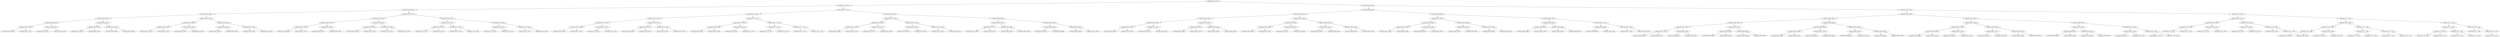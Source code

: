 digraph G{
1628456772 [label="Node{data=[6811, 6811]}"]
1628456772 -> 1128941378
1128941378 [label="Node{data=[6747, 6747]}"]
1128941378 -> 1853682691
1853682691 [label="Node{data=[6629, 6629]}"]
1853682691 -> 1641633206
1641633206 [label="Node{data=[6509, 6509]}"]
1641633206 -> 42992814
42992814 [label="Node{data=[6501, 6501]}"]
42992814 -> 334574569
334574569 [label="Node{data=[6466, 6466]}"]
334574569 -> 446959992
446959992 [label="Node{data=[6413, 6413]}"]
446959992 -> 838566783
838566783 [label="Node{data=[6398, 6398]}"]
446959992 -> 860636314
860636314 [label="Node{data=[6441, 6441]}"]
334574569 -> 691558241
691558241 [label="Node{data=[6499, 6499]}"]
691558241 -> 321760495
321760495 [label="Node{data=[6479, 6479]}"]
691558241 -> 2116040078
2116040078 [label="Node{data=[6500, 6500]}"]
42992814 -> 790222404
790222404 [label="Node{data=[6505, 6505]}"]
790222404 -> 1148264345
1148264345 [label="Node{data=[6503, 6503]}"]
1148264345 -> 977635628
977635628 [label="Node{data=[6502, 6502]}"]
1148264345 -> 1161185199
1161185199 [label="Node{data=[6504, 6504]}"]
790222404 -> 620495547
620495547 [label="Node{data=[6507, 6507]}"]
620495547 -> 1757236330
1757236330 [label="Node{data=[6506, 6506]}"]
620495547 -> 2124915896
2124915896 [label="Node{data=[6508, 6508]}"]
1641633206 -> 165388284
165388284 [label="Node{data=[6621, 6621]}"]
165388284 -> 1299623334
1299623334 [label="Node{data=[6531, 6531]}"]
1299623334 -> 1328178814
1328178814 [label="Node{data=[6511, 6511]}"]
1328178814 -> 216766791
216766791 [label="Node{data=[6510, 6510]}"]
1328178814 -> 1494930265
1494930265 [label="Node{data=[6512, 6512]}"]
1299623334 -> 569990721
569990721 [label="Node{data=[6619, 6619]}"]
569990721 -> 1031587222
1031587222 [label="Node{data=[6589, 6589]}"]
569990721 -> 1837974239
1837974239 [label="Node{data=[6620, 6620]}"]
165388284 -> 1652737068
1652737068 [label="Node{data=[6625, 6625]}"]
1652737068 -> 165844331
165844331 [label="Node{data=[6623, 6623]}"]
165844331 -> 1382658484
1382658484 [label="Node{data=[6622, 6622]}"]
165844331 -> 1433766556
1433766556 [label="Node{data=[6624, 6624]}"]
1652737068 -> 564299706
564299706 [label="Node{data=[6627, 6627]}"]
564299706 -> 1022756648
1022756648 [label="Node{data=[6626, 6626]}"]
564299706 -> 596505875
596505875 [label="Node{data=[6628, 6628]}"]
1853682691 -> 1515563668
1515563668 [label="Node{data=[6731, 6731]}"]
1515563668 -> 1879009587
1879009587 [label="Node{data=[6637, 6637]}"]
1879009587 -> 1673325731
1673325731 [label="Node{data=[6633, 6633]}"]
1673325731 -> 794146986
794146986 [label="Node{data=[6631, 6631]}"]
794146986 -> 1487124190
1487124190 [label="Node{data=[6630, 6630]}"]
794146986 -> 1283582472
1283582472 [label="Node{data=[6632, 6632]}"]
1673325731 -> 1214041807
1214041807 [label="Node{data=[6635, 6635]}"]
1214041807 -> 1246674822
1246674822 [label="Node{data=[6634, 6634]}"]
1214041807 -> 262075735
262075735 [label="Node{data=[6636, 6636]}"]
1879009587 -> 1275891462
1275891462 [label="Node{data=[6694, 6694]}"]
1275891462 -> 1653086974
1653086974 [label="Node{data=[6639, 6639]}"]
1653086974 -> 1569012646
1569012646 [label="Node{data=[6638, 6638]}"]
1653086974 -> 625559820
625559820 [label="Node{data=[6676, 6676]}"]
1275891462 -> 219518492
219518492 [label="Node{data=[6729, 6729]}"]
219518492 -> 803746474
803746474 [label="Node{data=[6728, 6728]}"]
219518492 -> 1539597562
1539597562 [label="Node{data=[6730, 6730]}"]
1515563668 -> 875186087
875186087 [label="Node{data=[6739, 6739]}"]
875186087 -> 363758152
363758152 [label="Node{data=[6735, 6735]}"]
363758152 -> 2076020533
2076020533 [label="Node{data=[6733, 6733]}"]
2076020533 -> 52872972
52872972 [label="Node{data=[6732, 6732]}"]
2076020533 -> 1708638128
1708638128 [label="Node{data=[6734, 6734]}"]
363758152 -> 76205440
76205440 [label="Node{data=[6737, 6737]}"]
76205440 -> 324615683
324615683 [label="Node{data=[6736, 6736]}"]
76205440 -> 653432259
653432259 [label="Node{data=[6738, 6738]}"]
875186087 -> 2113963154
2113963154 [label="Node{data=[6743, 6743]}"]
2113963154 -> 741650463
741650463 [label="Node{data=[6741, 6741]}"]
741650463 -> 1992768188
1992768188 [label="Node{data=[6740, 6740]}"]
741650463 -> 1143596330
1143596330 [label="Node{data=[6742, 6742]}"]
2113963154 -> 1056427305
1056427305 [label="Node{data=[6745, 6745]}"]
1056427305 -> 935999136
935999136 [label="Node{data=[6744, 6744]}"]
1056427305 -> 2023221311
2023221311 [label="Node{data=[6746, 6746]}"]
1128941378 -> 1931231922
1931231922 [label="Node{data=[6779, 6779]}"]
1931231922 -> 1929533309
1929533309 [label="Node{data=[6763, 6763]}"]
1929533309 -> 362479755
362479755 [label="Node{data=[6755, 6755]}"]
362479755 -> 1376437271
1376437271 [label="Node{data=[6751, 6751]}"]
1376437271 -> 1133647158
1133647158 [label="Node{data=[6749, 6749]}"]
1133647158 -> 583666566
583666566 [label="Node{data=[6748, 6748]}"]
1133647158 -> 1872283660
1872283660 [label="Node{data=[6750, 6750]}"]
1376437271 -> 1807123348
1807123348 [label="Node{data=[6753, 6753]}"]
1807123348 -> 954073201
954073201 [label="Node{data=[6752, 6752]}"]
1807123348 -> 1245362903
1245362903 [label="Node{data=[6754, 6754]}"]
362479755 -> 1674302260
1674302260 [label="Node{data=[6759, 6759]}"]
1674302260 -> 1010714362
1010714362 [label="Node{data=[6757, 6757]}"]
1010714362 -> 1957364868
1957364868 [label="Node{data=[6756, 6756]}"]
1010714362 -> 1800991940
1800991940 [label="Node{data=[6758, 6758]}"]
1674302260 -> 1454885096
1454885096 [label="Node{data=[6761, 6761]}"]
1454885096 -> 418405714
418405714 [label="Node{data=[6760, 6760]}"]
1454885096 -> 886306284
886306284 [label="Node{data=[6762, 6762]}"]
1929533309 -> 402770278
402770278 [label="Node{data=[6771, 6771]}"]
402770278 -> 1880728070
1880728070 [label="Node{data=[6767, 6767]}"]
1880728070 -> 1788443546
1788443546 [label="Node{data=[6765, 6765]}"]
1788443546 -> 1104056240
1104056240 [label="Node{data=[6764, 6764]}"]
1788443546 -> 1460806678
1460806678 [label="Node{data=[6766, 6766]}"]
1880728070 -> 1789310304
1789310304 [label="Node{data=[6769, 6769]}"]
1789310304 -> 1271023109
1271023109 [label="Node{data=[6768, 6768]}"]
1789310304 -> 2126832578
2126832578 [label="Node{data=[6770, 6770]}"]
402770278 -> 942688920
942688920 [label="Node{data=[6775, 6775]}"]
942688920 -> 1742923083
1742923083 [label="Node{data=[6773, 6773]}"]
1742923083 -> 1053390300
1053390300 [label="Node{data=[6772, 6772]}"]
1742923083 -> 1732922164
1732922164 [label="Node{data=[6774, 6774]}"]
942688920 -> 1561639375
1561639375 [label="Node{data=[6777, 6777]}"]
1561639375 -> 766302107
766302107 [label="Node{data=[6776, 6776]}"]
1561639375 -> 1480470631
1480470631 [label="Node{data=[6778, 6778]}"]
1931231922 -> 1838728127
1838728127 [label="Node{data=[6795, 6795]}"]
1838728127 -> 356173058
356173058 [label="Node{data=[6787, 6787]}"]
356173058 -> 1591855153
1591855153 [label="Node{data=[6783, 6783]}"]
1591855153 -> 2012575362
2012575362 [label="Node{data=[6781, 6781]}"]
2012575362 -> 1549522680
1549522680 [label="Node{data=[6780, 6780]}"]
2012575362 -> 520751780
520751780 [label="Node{data=[6782, 6782]}"]
1591855153 -> 1341847860
1341847860 [label="Node{data=[6785, 6785]}"]
1341847860 -> 333956911
333956911 [label="Node{data=[6784, 6784]}"]
1341847860 -> 285814717
285814717 [label="Node{data=[6786, 6786]}"]
356173058 -> 1587103762
1587103762 [label="Node{data=[6791, 6791]}"]
1587103762 -> 1186081196
1186081196 [label="Node{data=[6789, 6789]}"]
1186081196 -> 1807827178
1807827178 [label="Node{data=[6788, 6788]}"]
1186081196 -> 862842600
862842600 [label="Node{data=[6790, 6790]}"]
1587103762 -> 656468303
656468303 [label="Node{data=[6793, 6793]}"]
656468303 -> 1879591758
1879591758 [label="Node{data=[6792, 6792]}"]
656468303 -> 288330677
288330677 [label="Node{data=[6794, 6794]}"]
1838728127 -> 1298740694
1298740694 [label="Node{data=[6803, 6803]}"]
1298740694 -> 1839454117
1839454117 [label="Node{data=[6799, 6799]}"]
1839454117 -> 1606660964
1606660964 [label="Node{data=[6797, 6797]}"]
1606660964 -> 849096978
849096978 [label="Node{data=[6796, 6796]}"]
1606660964 -> 920610066
920610066 [label="Node{data=[6798, 6798]}"]
1839454117 -> 1169326739
1169326739 [label="Node{data=[6801, 6801]}"]
1169326739 -> 128467410
128467410 [label="Node{data=[6800, 6800]}"]
1169326739 -> 1425011860
1425011860 [label="Node{data=[6802, 6802]}"]
1298740694 -> 433454318
433454318 [label="Node{data=[6807, 6807]}"]
433454318 -> 1218597725
1218597725 [label="Node{data=[6805, 6805]}"]
1218597725 -> 222375242
222375242 [label="Node{data=[6804, 6804]}"]
1218597725 -> 639709986
639709986 [label="Node{data=[6806, 6806]}"]
433454318 -> 270895492
270895492 [label="Node{data=[6809, 6809]}"]
270895492 -> 1246169190
1246169190 [label="Node{data=[6808, 6808]}"]
270895492 -> 1315460889
1315460889 [label="Node{data=[6810, 6810]}"]
1628456772 -> 1644152277
1644152277 [label="Node{data=[6875, 6875]}"]
1644152277 -> 1571424711
1571424711 [label="Node{data=[6843, 6843]}"]
1571424711 -> 802962988
802962988 [label="Node{data=[6827, 6827]}"]
802962988 -> 587232337
587232337 [label="Node{data=[6819, 6819]}"]
587232337 -> 1011797129
1011797129 [label="Node{data=[6815, 6815]}"]
1011797129 -> 833031926
833031926 [label="Node{data=[6813, 6813]}"]
833031926 -> 2135190448
2135190448 [label="Node{data=[6812, 6812]}"]
833031926 -> 1606826741
1606826741 [label="Node{data=[6814, 6814]}"]
1011797129 -> 354852608
354852608 [label="Node{data=[6817, 6817]}"]
354852608 -> 478143468
478143468 [label="Node{data=[6816, 6816]}"]
354852608 -> 1077547576
1077547576 [label="Node{data=[6818, 6818]}"]
587232337 -> 776313176
776313176 [label="Node{data=[6823, 6823]}"]
776313176 -> 255515919
255515919 [label="Node{data=[6821, 6821]}"]
255515919 -> 1824075655
1824075655 [label="Node{data=[6820, 6820]}"]
255515919 -> 2088918010
2088918010 [label="Node{data=[6822, 6822]}"]
776313176 -> 2114949739
2114949739 [label="Node{data=[6825, 6825]}"]
2114949739 -> 663026176
663026176 [label="Node{data=[6824, 6824]}"]
2114949739 -> 48512096
48512096 [label="Node{data=[6826, 6826]}"]
802962988 -> 1817700941
1817700941 [label="Node{data=[6835, 6835]}"]
1817700941 -> 1850319206
1850319206 [label="Node{data=[6831, 6831]}"]
1850319206 -> 1855783509
1855783509 [label="Node{data=[6829, 6829]}"]
1855783509 -> 1303979226
1303979226 [label="Node{data=[6828, 6828]}"]
1855783509 -> 519027362
519027362 [label="Node{data=[6830, 6830]}"]
1850319206 -> 1032747656
1032747656 [label="Node{data=[6833, 6833]}"]
1032747656 -> 990333126
990333126 [label="Node{data=[6832, 6832]}"]
1032747656 -> 1067201672
1067201672 [label="Node{data=[6834, 6834]}"]
1817700941 -> 1548071795
1548071795 [label="Node{data=[6839, 6839]}"]
1548071795 -> 315742281
315742281 [label="Node{data=[6837, 6837]}"]
315742281 -> 319943597
319943597 [label="Node{data=[6836, 6836]}"]
315742281 -> 1299692851
1299692851 [label="Node{data=[6838, 6838]}"]
1548071795 -> 1020805573
1020805573 [label="Node{data=[6841, 6841]}"]
1020805573 -> 551011719
551011719 [label="Node{data=[6840, 6840]}"]
1020805573 -> 1019729579
1019729579 [label="Node{data=[6842, 6842]}"]
1571424711 -> 1286175269
1286175269 [label="Node{data=[6859, 6859]}"]
1286175269 -> 847367196
847367196 [label="Node{data=[6851, 6851]}"]
847367196 -> 753196086
753196086 [label="Node{data=[6847, 6847]}"]
753196086 -> 773072271
773072271 [label="Node{data=[6845, 6845]}"]
773072271 -> 694884922
694884922 [label="Node{data=[6844, 6844]}"]
773072271 -> 355910183
355910183 [label="Node{data=[6846, 6846]}"]
753196086 -> 523872731
523872731 [label="Node{data=[6849, 6849]}"]
523872731 -> 269406190
269406190 [label="Node{data=[6848, 6848]}"]
523872731 -> 1631960351
1631960351 [label="Node{data=[6850, 6850]}"]
847367196 -> 1119976682
1119976682 [label="Node{data=[6855, 6855]}"]
1119976682 -> 275018264
275018264 [label="Node{data=[6853, 6853]}"]
275018264 -> 1987292741
1987292741 [label="Node{data=[6852, 6852]}"]
275018264 -> 974280913
974280913 [label="Node{data=[6854, 6854]}"]
1119976682 -> 1937593685
1937593685 [label="Node{data=[6857, 6857]}"]
1937593685 -> 1077550480
1077550480 [label="Node{data=[6856, 6856]}"]
1937593685 -> 726696532
726696532 [label="Node{data=[6858, 6858]}"]
1286175269 -> 53252927
53252927 [label="Node{data=[6867, 6867]}"]
53252927 -> 442677746
442677746 [label="Node{data=[6863, 6863]}"]
442677746 -> 178577843
178577843 [label="Node{data=[6861, 6861]}"]
178577843 -> 633966737
633966737 [label="Node{data=[6860, 6860]}"]
178577843 -> 1109088892
1109088892 [label="Node{data=[6862, 6862]}"]
442677746 -> 1295632100
1295632100 [label="Node{data=[6865, 6865]}"]
1295632100 -> 1614618505
1614618505 [label="Node{data=[6864, 6864]}"]
1295632100 -> 161043975
161043975 [label="Node{data=[6866, 6866]}"]
53252927 -> 290006514
290006514 [label="Node{data=[6871, 6871]}"]
290006514 -> 314888153
314888153 [label="Node{data=[6869, 6869]}"]
314888153 -> 437078879
437078879 [label="Node{data=[6868, 6868]}"]
314888153 -> 1508319095
1508319095 [label="Node{data=[6870, 6870]}"]
290006514 -> 31049484
31049484 [label="Node{data=[6873, 6873]}"]
31049484 -> 903314153
903314153 [label="Node{data=[6872, 6872]}"]
31049484 -> 1165002943
1165002943 [label="Node{data=[6874, 6874]}"]
1644152277 -> 604847041
604847041 [label="Node{data=[7036, 7036]}"]
604847041 -> 1797487083
1797487083 [label="Node{data=[6907, 6907]}"]
1797487083 -> 1697470036
1697470036 [label="Node{data=[6891, 6891]}"]
1697470036 -> 618204990
618204990 [label="Node{data=[6883, 6883]}"]
618204990 -> 1766320983
1766320983 [label="Node{data=[6879, 6879]}"]
1766320983 -> 425405365
425405365 [label="Node{data=[6877, 6877]}"]
425405365 -> 374034748
374034748 [label="Node{data=[6876, 6876]}"]
425405365 -> 2047282228
2047282228 [label="Node{data=[6878, 6878]}"]
1766320983 -> 743202160
743202160 [label="Node{data=[6881, 6881]}"]
743202160 -> 1812647375
1812647375 [label="Node{data=[6880, 6880]}"]
743202160 -> 545563587
545563587 [label="Node{data=[6882, 6882]}"]
618204990 -> 1646296395
1646296395 [label="Node{data=[6887, 6887]}"]
1646296395 -> 742984610
742984610 [label="Node{data=[6885, 6885]}"]
742984610 -> 379047761
379047761 [label="Node{data=[6884, 6884]}"]
742984610 -> 327740667
327740667 [label="Node{data=[6886, 6886]}"]
1646296395 -> 1914900964
1914900964 [label="Node{data=[6889, 6889]}"]
1914900964 -> 382926873
382926873 [label="Node{data=[6888, 6888]}"]
1914900964 -> 1050061013
1050061013 [label="Node{data=[6890, 6890]}"]
1697470036 -> 1789748424
1789748424 [label="Node{data=[6899, 6899]}"]
1789748424 -> 15463496
15463496 [label="Node{data=[6895, 6895]}"]
15463496 -> 246873988
246873988 [label="Node{data=[6893, 6893]}"]
246873988 -> 91041415
91041415 [label="Node{data=[6892, 6892]}"]
246873988 -> 82280902
82280902 [label="Node{data=[6894, 6894]}"]
15463496 -> 1534164134
1534164134 [label="Node{data=[6897, 6897]}"]
1534164134 -> 1652748947
1652748947 [label="Node{data=[6896, 6896]}"]
1534164134 -> 251130194
251130194 [label="Node{data=[6898, 6898]}"]
1789748424 -> 908503291
908503291 [label="Node{data=[6903, 6903]}"]
908503291 -> 1726117589
1726117589 [label="Node{data=[6901, 6901]}"]
1726117589 -> 327223024
327223024 [label="Node{data=[6900, 6900]}"]
1726117589 -> 575477939
575477939 [label="Node{data=[6902, 6902]}"]
908503291 -> 556735857
556735857 [label="Node{data=[6905, 6905]}"]
556735857 -> 1410237279
1410237279 [label="Node{data=[6904, 6904]}"]
556735857 -> 1336125864
1336125864 [label="Node{data=[6906, 6906]}"]
1797487083 -> 98678895
98678895 [label="Node{data=[6961, 6961]}"]
98678895 -> 1560078647
1560078647 [label="Node{data=[6915, 6915]}"]
1560078647 -> 2085133708
2085133708 [label="Node{data=[6911, 6911]}"]
2085133708 -> 779392324
779392324 [label="Node{data=[6909, 6909]}"]
779392324 -> 643719717
643719717 [label="Node{data=[6908, 6908]}"]
779392324 -> 500208264
500208264 [label="Node{data=[6910, 6910]}"]
2085133708 -> 625793091
625793091 [label="Node{data=[6913, 6913]}"]
625793091 -> 798533403
798533403 [label="Node{data=[6912, 6912]}"]
625793091 -> 2055387015
2055387015 [label="Node{data=[6914, 6914]}"]
1560078647 -> 1675574925
1675574925 [label="Node{data=[6919, 6919]}"]
1675574925 -> 546466933
546466933 [label="Node{data=[6917, 6917]}"]
546466933 -> 1247328003
1247328003 [label="Node{data=[6916, 6916]}"]
546466933 -> 629739328
629739328 [label="Node{data=[6918, 6918]}"]
1675574925 -> 1069049386
1069049386 [label="Node{data=[6933, 6933]}"]
1069049386 -> 217728108
217728108 [label="Node{data=[6920, 6920]}"]
1069049386 -> 60099167
60099167 [label="Node{data=[6960, 6960]}"]
98678895 -> 1854662242
1854662242 [label="Node{data=[6969, 6969]}"]
1854662242 -> 310269103
310269103 [label="Node{data=[6965, 6965]}"]
310269103 -> 1283042216
1283042216 [label="Node{data=[6963, 6963]}"]
1283042216 -> 1737852810
1737852810 [label="Node{data=[6962, 6962]}"]
1283042216 -> 1444730348
1444730348 [label="Node{data=[6964, 6964]}"]
310269103 -> 908540076
908540076 [label="Node{data=[6967, 6967]}"]
908540076 -> 922939691
922939691 [label="Node{data=[6966, 6966]}"]
908540076 -> 2095090070
2095090070 [label="Node{data=[6968, 6968]}"]
1854662242 -> 1281589331
1281589331 [label="Node{data=[6973, 6973]}"]
1281589331 -> 1133392683
1133392683 [label="Node{data=[6971, 6971]}"]
1133392683 -> 1663375832
1663375832 [label="Node{data=[6970, 6970]}"]
1133392683 -> 468811795
468811795 [label="Node{data=[6972, 6972]}"]
1281589331 -> 1270938150
1270938150 [label="Node{data=[7034, 7034]}"]
1270938150 -> 2045087518
2045087518 [label="Node{data=[6974, 6974]}"]
1270938150 -> 843428387
843428387 [label="Node{data=[7035, 7035]}"]
604847041 -> 623074656
623074656 [label="Node{data=[7052, 7052]}"]
623074656 -> 1769902632
1769902632 [label="Node{data=[7044, 7044]}"]
1769902632 -> 1018588518
1018588518 [label="Node{data=[7040, 7040]}"]
1018588518 -> 595395705
595395705 [label="Node{data=[7038, 7038]}"]
595395705 -> 470451499
470451499 [label="Node{data=[7037, 7037]}"]
595395705 -> 33078096
33078096 [label="Node{data=[7039, 7039]}"]
1018588518 -> 237648724
237648724 [label="Node{data=[7042, 7042]}"]
237648724 -> 1161799716
1161799716 [label="Node{data=[7041, 7041]}"]
237648724 -> 223633013
223633013 [label="Node{data=[7043, 7043]}"]
1769902632 -> 1236420276
1236420276 [label="Node{data=[7048, 7048]}"]
1236420276 -> 371012685
371012685 [label="Node{data=[7046, 7046]}"]
371012685 -> 786157602
786157602 [label="Node{data=[7045, 7045]}"]
371012685 -> 30639226
30639226 [label="Node{data=[7047, 7047]}"]
1236420276 -> 1510995218
1510995218 [label="Node{data=[7050, 7050]}"]
1510995218 -> 634326338
634326338 [label="Node{data=[7049, 7049]}"]
1510995218 -> 1432716057
1432716057 [label="Node{data=[7051, 7051]}"]
623074656 -> 1216884123
1216884123 [label="Node{data=[7124, 7124]}"]
1216884123 -> 1837819645
1837819645 [label="Node{data=[7089, 7089]}"]
1837819645 -> 821183251
821183251 [label="Node{data=[7056, 7056]}"]
821183251 -> 1240888159
1240888159 [label="Node{data=[7054, 7054]}"]
1240888159 -> 1075538703
1075538703 [label="Node{data=[7053, 7053]}"]
1240888159 -> 2048708863
2048708863 [label="Node{data=[7055, 7055]}"]
821183251 -> 1481965172
1481965172 [label="Node{data=[7058, 7058]}"]
1481965172 -> 583144106
583144106 [label="Node{data=[7057, 7057]}"]
1481965172 -> 958027502
958027502 [label="Node{data=[7059, 7059]}"]
1837819645 -> 631104026
631104026 [label="Node{data=[7120, 7120]}"]
631104026 -> 1522868099
1522868099 [label="Node{data=[7118, 7118]}"]
1522868099 -> 1746932019
1746932019 [label="Node{data=[7117, 7117]}"]
1522868099 -> 57055231
57055231 [label="Node{data=[7119, 7119]}"]
631104026 -> 1226913979
1226913979 [label="Node{data=[7122, 7122]}"]
1226913979 -> 1005195035
1005195035 [label="Node{data=[7121, 7121]}"]
1226913979 -> 1395341532
1395341532 [label="Node{data=[7123, 7123]}"]
1216884123 -> 1682281513
1682281513 [label="Node{data=[7132, 7132]}"]
1682281513 -> 618765562
618765562 [label="Node{data=[7128, 7128]}"]
618765562 -> 1335418282
1335418282 [label="Node{data=[7126, 7126]}"]
1335418282 -> 1174401373
1174401373 [label="Node{data=[7125, 7125]}"]
1335418282 -> 223592727
223592727 [label="Node{data=[7127, 7127]}"]
618765562 -> 628984331
628984331 [label="Node{data=[7130, 7130]}"]
628984331 -> 738293379
738293379 [label="Node{data=[7129, 7129]}"]
628984331 -> 382607175
382607175 [label="Node{data=[7131, 7131]}"]
1682281513 -> 84291568
84291568 [label="Node{data=[7134, 7134]}"]
84291568 -> 1289932937
1289932937 [label="Node{data=[7133, 7133]}"]
84291568 -> 1802507000
1802507000 [label="Node{data=[7135, 7135]}"]
1802507000 -> 228728054
228728054 [label="Node{data=[7136, 7136]}"]
}